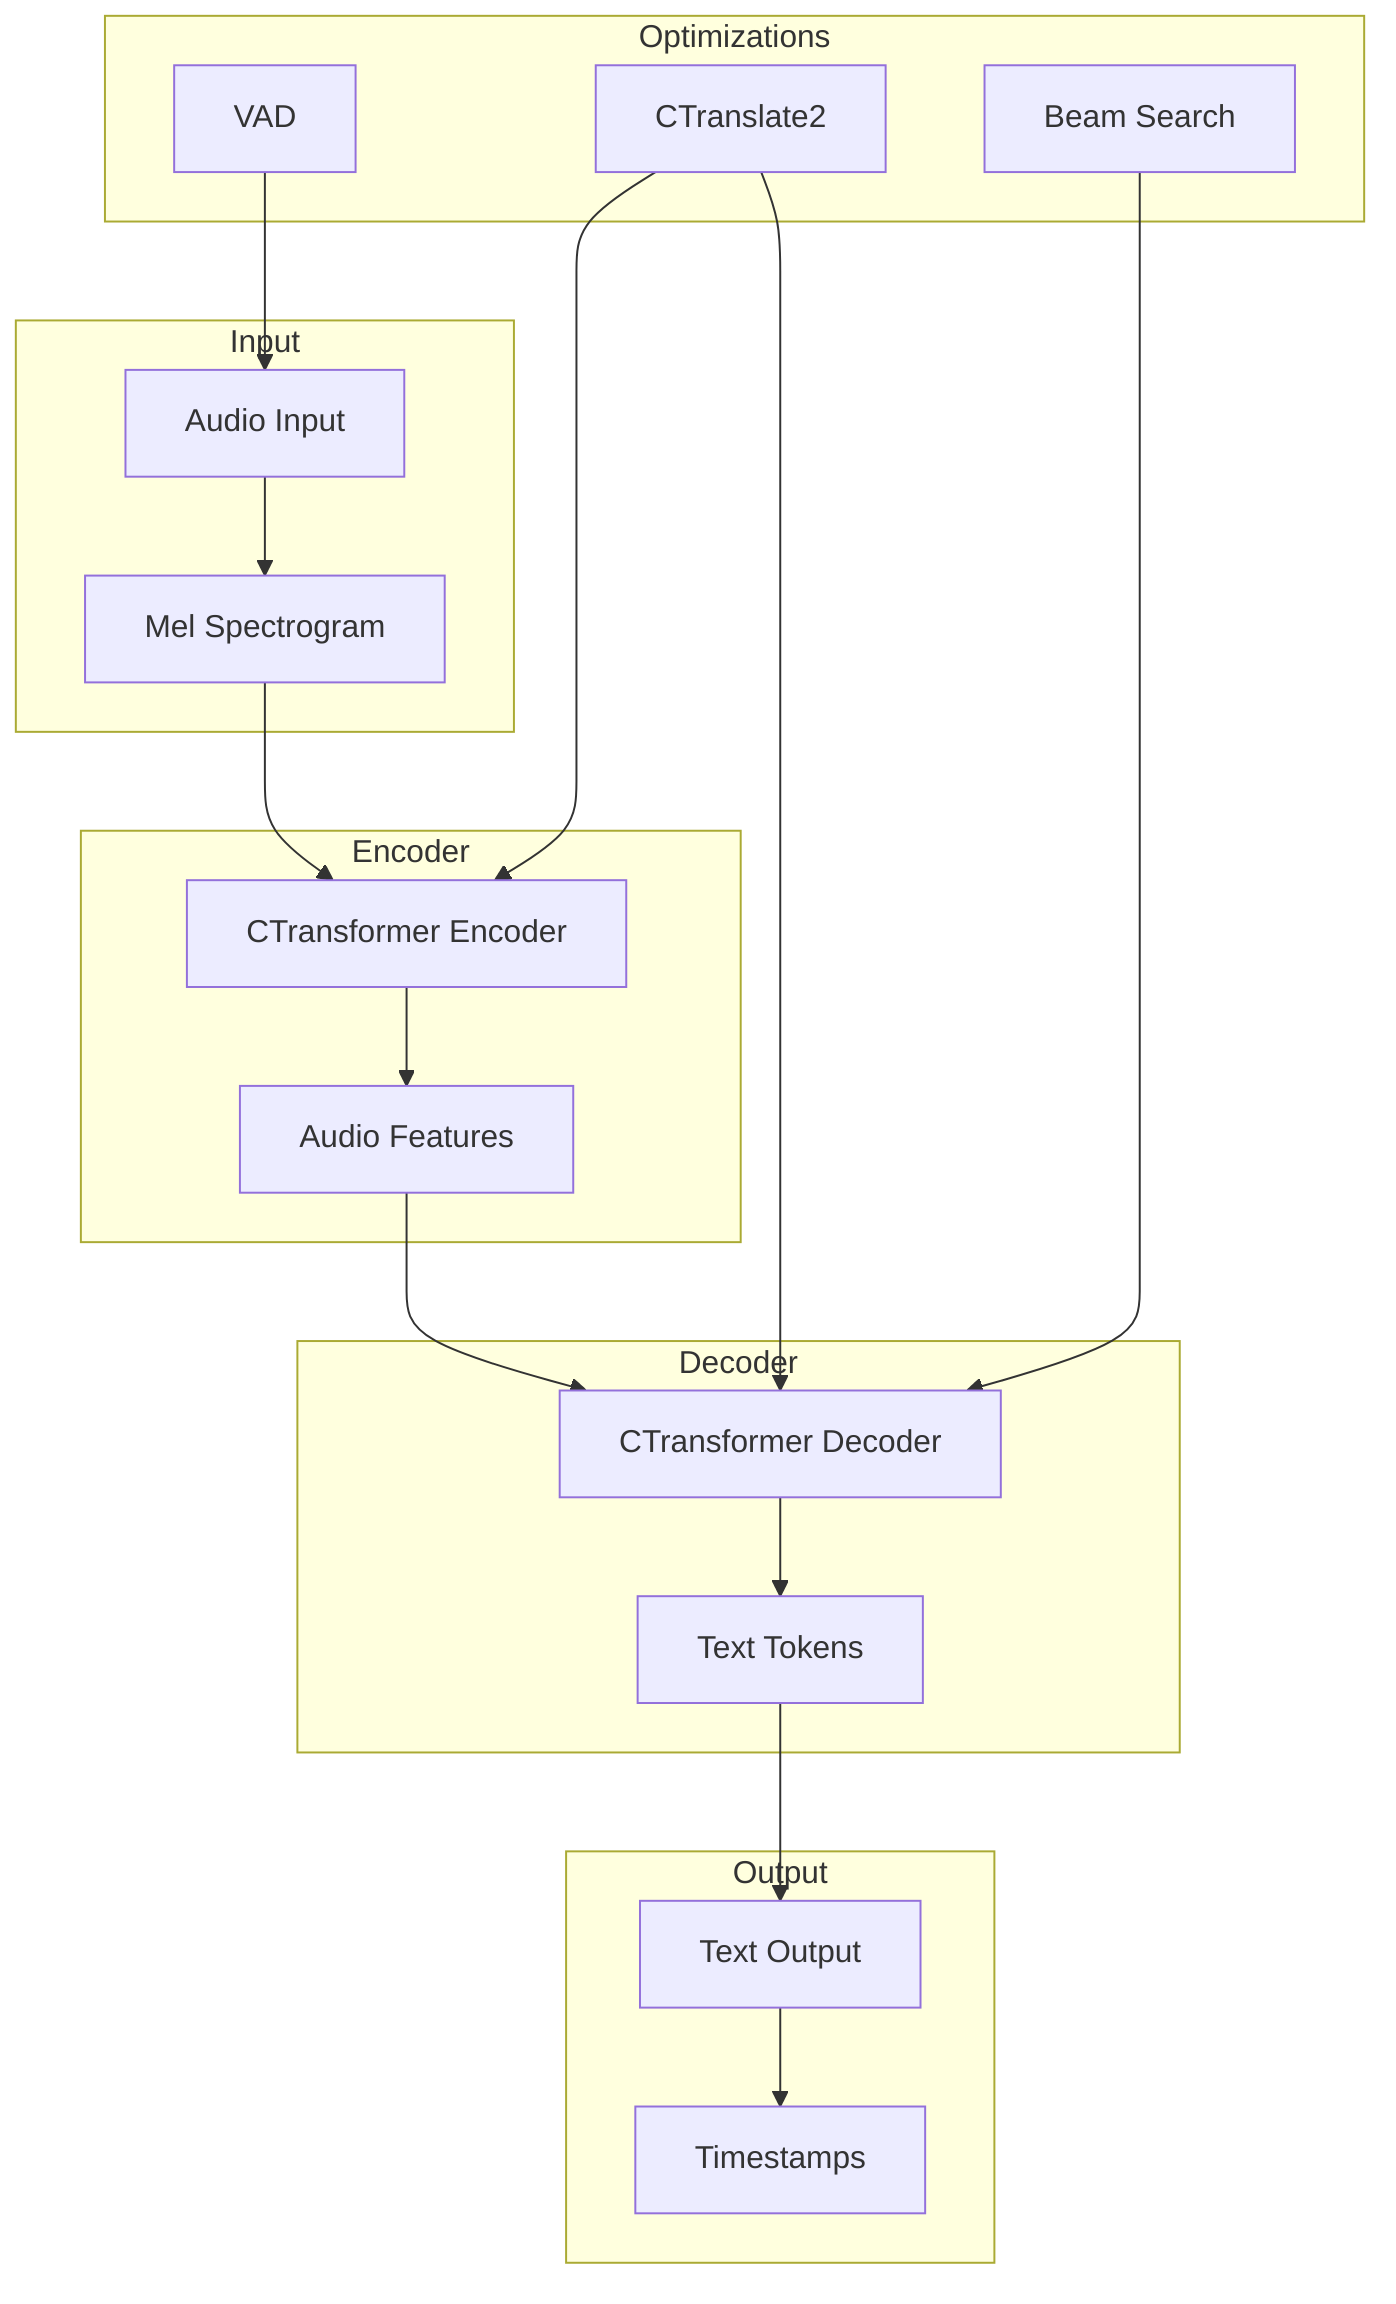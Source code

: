 ---
config:
  look: classic
---

graph TB
    subgraph Input
        A[Audio Input] --> B[Mel Spectrogram]
    end
    
    subgraph Encoder
        B --> C[CTransformer Encoder]
        C --> D[Audio Features]
    end
    
    subgraph Decoder
        D --> E[CTransformer Decoder]
        E --> F[Text Tokens]
    end
    
    subgraph Output
        F --> G[Text Output]
        G --> H[Timestamps]
    end

    subgraph Optimizations
        I[CTranslate2] --> C
        I --> E
        J[Beam Search] --> E
        K[VAD] --> A
    end